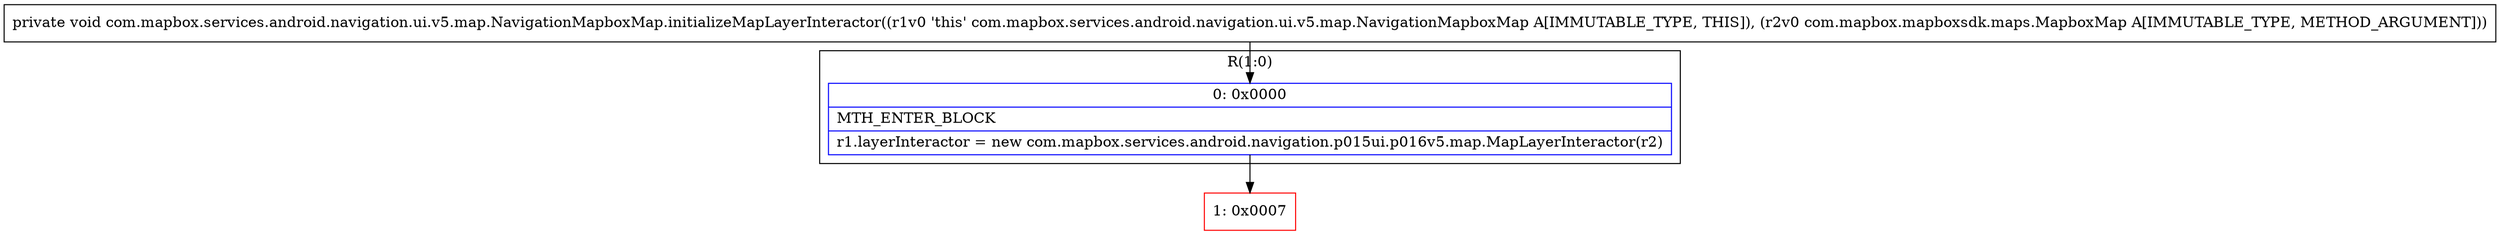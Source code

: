 digraph "CFG forcom.mapbox.services.android.navigation.ui.v5.map.NavigationMapboxMap.initializeMapLayerInteractor(Lcom\/mapbox\/mapboxsdk\/maps\/MapboxMap;)V" {
subgraph cluster_Region_72431205 {
label = "R(1:0)";
node [shape=record,color=blue];
Node_0 [shape=record,label="{0\:\ 0x0000|MTH_ENTER_BLOCK\l|r1.layerInteractor = new com.mapbox.services.android.navigation.p015ui.p016v5.map.MapLayerInteractor(r2)\l}"];
}
Node_1 [shape=record,color=red,label="{1\:\ 0x0007}"];
MethodNode[shape=record,label="{private void com.mapbox.services.android.navigation.ui.v5.map.NavigationMapboxMap.initializeMapLayerInteractor((r1v0 'this' com.mapbox.services.android.navigation.ui.v5.map.NavigationMapboxMap A[IMMUTABLE_TYPE, THIS]), (r2v0 com.mapbox.mapboxsdk.maps.MapboxMap A[IMMUTABLE_TYPE, METHOD_ARGUMENT])) }"];
MethodNode -> Node_0;
Node_0 -> Node_1;
}

